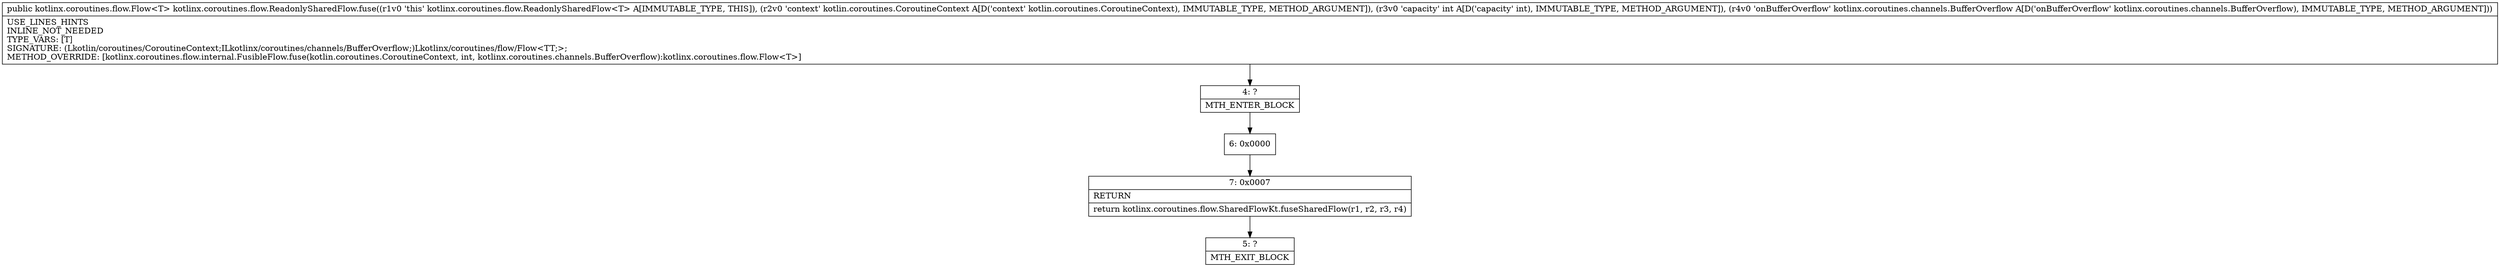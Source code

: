 digraph "CFG forkotlinx.coroutines.flow.ReadonlySharedFlow.fuse(Lkotlin\/coroutines\/CoroutineContext;ILkotlinx\/coroutines\/channels\/BufferOverflow;)Lkotlinx\/coroutines\/flow\/Flow;" {
Node_4 [shape=record,label="{4\:\ ?|MTH_ENTER_BLOCK\l}"];
Node_6 [shape=record,label="{6\:\ 0x0000}"];
Node_7 [shape=record,label="{7\:\ 0x0007|RETURN\l|return kotlinx.coroutines.flow.SharedFlowKt.fuseSharedFlow(r1, r2, r3, r4)\l}"];
Node_5 [shape=record,label="{5\:\ ?|MTH_EXIT_BLOCK\l}"];
MethodNode[shape=record,label="{public kotlinx.coroutines.flow.Flow\<T\> kotlinx.coroutines.flow.ReadonlySharedFlow.fuse((r1v0 'this' kotlinx.coroutines.flow.ReadonlySharedFlow\<T\> A[IMMUTABLE_TYPE, THIS]), (r2v0 'context' kotlin.coroutines.CoroutineContext A[D('context' kotlin.coroutines.CoroutineContext), IMMUTABLE_TYPE, METHOD_ARGUMENT]), (r3v0 'capacity' int A[D('capacity' int), IMMUTABLE_TYPE, METHOD_ARGUMENT]), (r4v0 'onBufferOverflow' kotlinx.coroutines.channels.BufferOverflow A[D('onBufferOverflow' kotlinx.coroutines.channels.BufferOverflow), IMMUTABLE_TYPE, METHOD_ARGUMENT]))  | USE_LINES_HINTS\lINLINE_NOT_NEEDED\lTYPE_VARS: [T]\lSIGNATURE: (Lkotlin\/coroutines\/CoroutineContext;ILkotlinx\/coroutines\/channels\/BufferOverflow;)Lkotlinx\/coroutines\/flow\/Flow\<TT;\>;\lMETHOD_OVERRIDE: [kotlinx.coroutines.flow.internal.FusibleFlow.fuse(kotlin.coroutines.CoroutineContext, int, kotlinx.coroutines.channels.BufferOverflow):kotlinx.coroutines.flow.Flow\<T\>]\l}"];
MethodNode -> Node_4;Node_4 -> Node_6;
Node_6 -> Node_7;
Node_7 -> Node_5;
}

